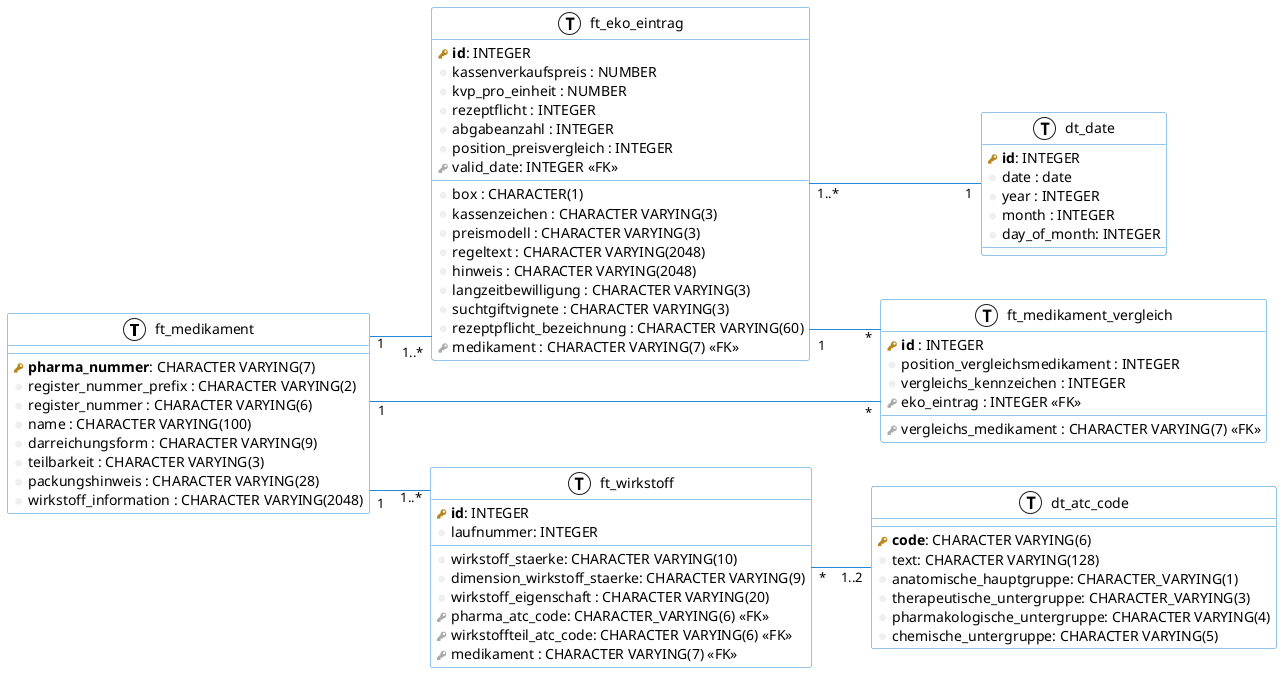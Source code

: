 @startuml
left to right direction
skinparam roundcorner 5
skinparam linetype ortho
skinparam shadowing false
skinparam handwritten false
skinparam class {
    BackgroundColor white
    ArrowColor #2688d4
    BorderColor #2688d4
}


!define primary_key(x) <b><color:#b8861b><&key></color> x</b>
!define foreign_key(x) <color:#aaaaaa><&key></color> x
!define column(x) <color:#efefef><&media-record></color> x
!define table(x) entity x << (T, white) >>


table( ft_medikament ) {
  primary_key( pharma_nummer ): CHARACTER VARYING(7)
  column( register_nummer_prefix ) : CHARACTER VARYING(2)
  column( register_nummer ) : CHARACTER VARYING(6)
  column( name ) : CHARACTER VARYING(100)
  column( darreichungsform ) : CHARACTER VARYING(9)
  column( teilbarkeit ) : CHARACTER VARYING(3)
  column( packungshinweis ) : CHARACTER VARYING(28)
  column( wirkstoff_information ) : CHARACTER VARYING(2048)
}

table( ft_eko_eintrag ) {
	primary_key( id ): INTEGER
	column( box ) : CHARACTER(1)
  column( kassenzeichen ) : CHARACTER VARYING(3)
  column( kassenverkaufspreis ) : NUMBER
  column( kvp_pro_einheit ) : NUMBER
  column( preismodell ) : CHARACTER VARYING(3)
  column( regeltext ) : CHARACTER VARYING(2048)
  column( hinweis ) : CHARACTER VARYING(2048)
  column( langzeitbewilligung ) : CHARACTER VARYING(3)
  column( suchtgiftvignete ) : CHARACTER VARYING(3)
  column( rezeptflicht ) : INTEGER
  column( rezeptpflicht_bezeichnung) : CHARACTER VARYING(60)
  column( abgabeanzahl ) : INTEGER
  column( position_preisvergleich) : INTEGER
  foreign_key( medikament ) : CHARACTER VARYING(7) <<FK>>
  foreign_key( valid_date ): INTEGER <<FK>>
}

table( dt_atc_code ){
 primary_key(code): CHARACTER VARYING(6)
 column(text): CHARACTER VARYING(128)
 column(anatomische_hauptgruppe): CHARACTER_VARYING(1)
 column(therapeutische_untergruppe): CHARACTER_VARYING(3)
 column(pharmakologische_untergruppe): CHARACTER VARYING(4)
 column(chemische_untergruppe): CHARACTER VARYING(5)
}

table( ft_wirkstoff ){
	primary_key( id ): INTEGER
	column( laufnummer ): INTEGER
	column( wirkstoff_staerke ): CHARACTER VARYING(10)
	column( dimension_wirkstoff_staerke ): CHARACTER VARYING(9)
	column( wirkstoff_eigenschaft ) : CHARACTER VARYING(20)
	foreign_key( pharma_atc_code ): CHARACTER_VARYING(6) <<FK>>
	foreign_key( wirkstoffteil_atc_code): CHARACTER VARYING(6) <<FK>>
	foreign_key( medikament ) : CHARACTER VARYING(7) <<FK>>
}

table(dt_date){
	primary_key( id ): INTEGER
	column( date ) : date
	column( year ) : INTEGER
	column( month ) : INTEGER
	column( day_of_month): INTEGER
}

table(ft_medikament_vergleich){
	primary_key( id ) : INTEGER
	column( position_vergleichsmedikament ) : INTEGER
	column( vergleichs_kennzeichen ) : INTEGER
	foreign_key( eko_eintrag ) : INTEGER <<FK>>
	foreign_key( vergleichs_medikament ) : CHARACTER VARYING(7) <<FK>>
}

ft_medikament "1" -- "1..*" ft_wirkstoff
ft_wirkstoff "*" -- "1..2" dt_atc_code
ft_medikament "1" -- "1..*" ft_eko_eintrag
ft_eko_eintrag "1..*" -- "1" dt_date
ft_eko_eintrag "1" -- "*" ft_medikament_vergleich
ft_medikament_vergleich "*" -- "1" ft_medikament 

@enduml